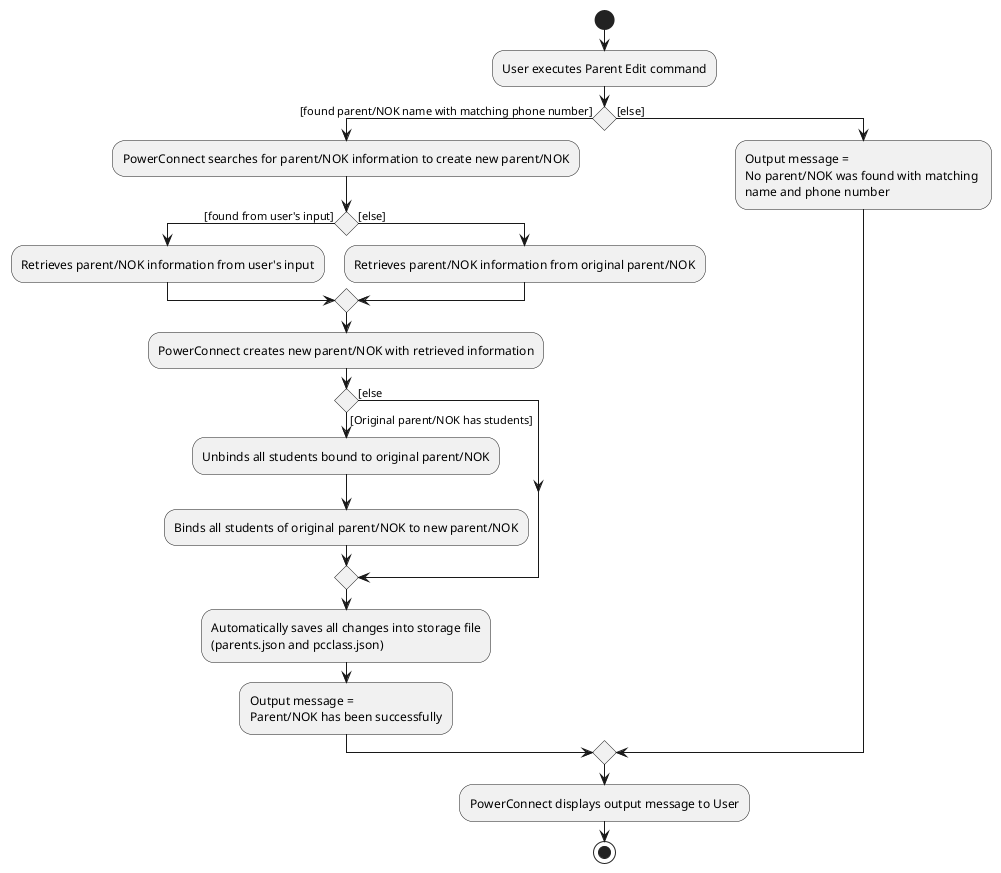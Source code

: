 @startuml
start
:User executes Parent Edit command;

if () then ([found parent/NOK name with matching phone number])
    :PowerConnect searches for parent/NOK information to create new parent/NOK;
    if () then ([found from user's input])
        :Retrieves parent/NOK information from user's input;
    else ([else])
        :Retrieves parent/NOK information from original parent/NOK;
    endif
    :PowerConnect creates new parent/NOK with retrieved information;
        if () then ([Original parent/NOK has students])
            :Unbinds all students bound to original parent/NOK;
            :Binds all students of original parent/NOK to new parent/NOK;
        else ([else)
        endif
    :Automatically saves all changes into storage file\n(parents.json and pcclass.json);
    :Output message = \nParent/NOK has been successfully;
else ([else])
    :Output message = \nNo parent/NOK was found with matching \nname and phone number;
endif
    :PowerConnect displays output message to User;
stop
@enduml
